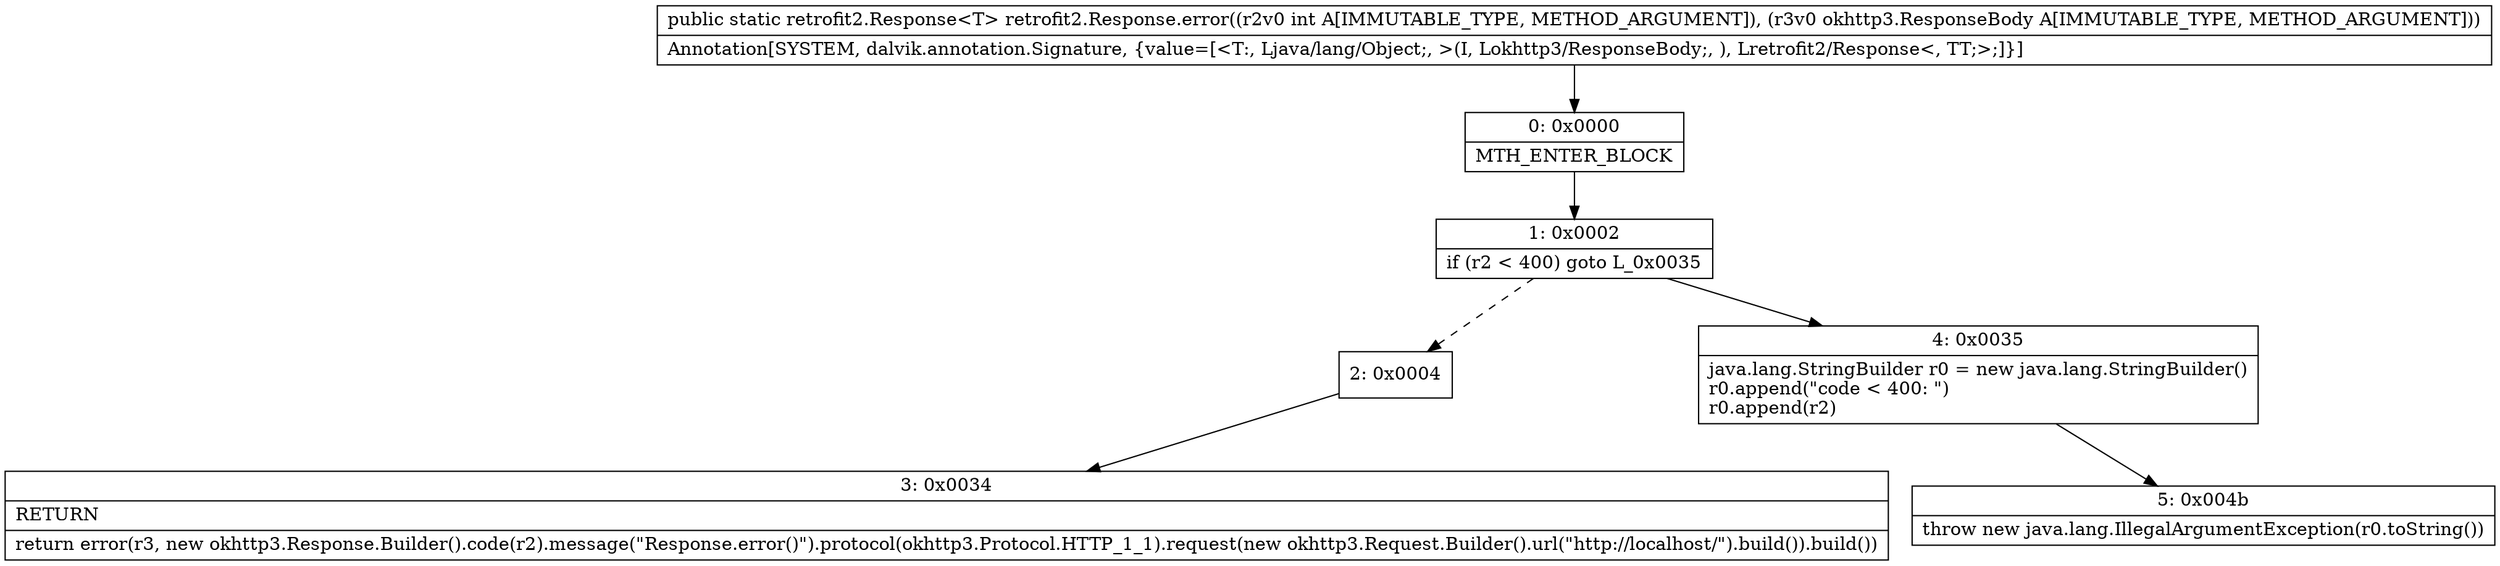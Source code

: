 digraph "CFG forretrofit2.Response.error(ILokhttp3\/ResponseBody;)Lretrofit2\/Response;" {
Node_0 [shape=record,label="{0\:\ 0x0000|MTH_ENTER_BLOCK\l}"];
Node_1 [shape=record,label="{1\:\ 0x0002|if (r2 \< 400) goto L_0x0035\l}"];
Node_2 [shape=record,label="{2\:\ 0x0004}"];
Node_3 [shape=record,label="{3\:\ 0x0034|RETURN\l|return error(r3, new okhttp3.Response.Builder().code(r2).message(\"Response.error()\").protocol(okhttp3.Protocol.HTTP_1_1).request(new okhttp3.Request.Builder().url(\"http:\/\/localhost\/\").build()).build())\l}"];
Node_4 [shape=record,label="{4\:\ 0x0035|java.lang.StringBuilder r0 = new java.lang.StringBuilder()\lr0.append(\"code \< 400: \")\lr0.append(r2)\l}"];
Node_5 [shape=record,label="{5\:\ 0x004b|throw new java.lang.IllegalArgumentException(r0.toString())\l}"];
MethodNode[shape=record,label="{public static retrofit2.Response\<T\> retrofit2.Response.error((r2v0 int A[IMMUTABLE_TYPE, METHOD_ARGUMENT]), (r3v0 okhttp3.ResponseBody A[IMMUTABLE_TYPE, METHOD_ARGUMENT]))  | Annotation[SYSTEM, dalvik.annotation.Signature, \{value=[\<T:, Ljava\/lang\/Object;, \>(I, Lokhttp3\/ResponseBody;, ), Lretrofit2\/Response\<, TT;\>;]\}]\l}"];
MethodNode -> Node_0;
Node_0 -> Node_1;
Node_1 -> Node_2[style=dashed];
Node_1 -> Node_4;
Node_2 -> Node_3;
Node_4 -> Node_5;
}

